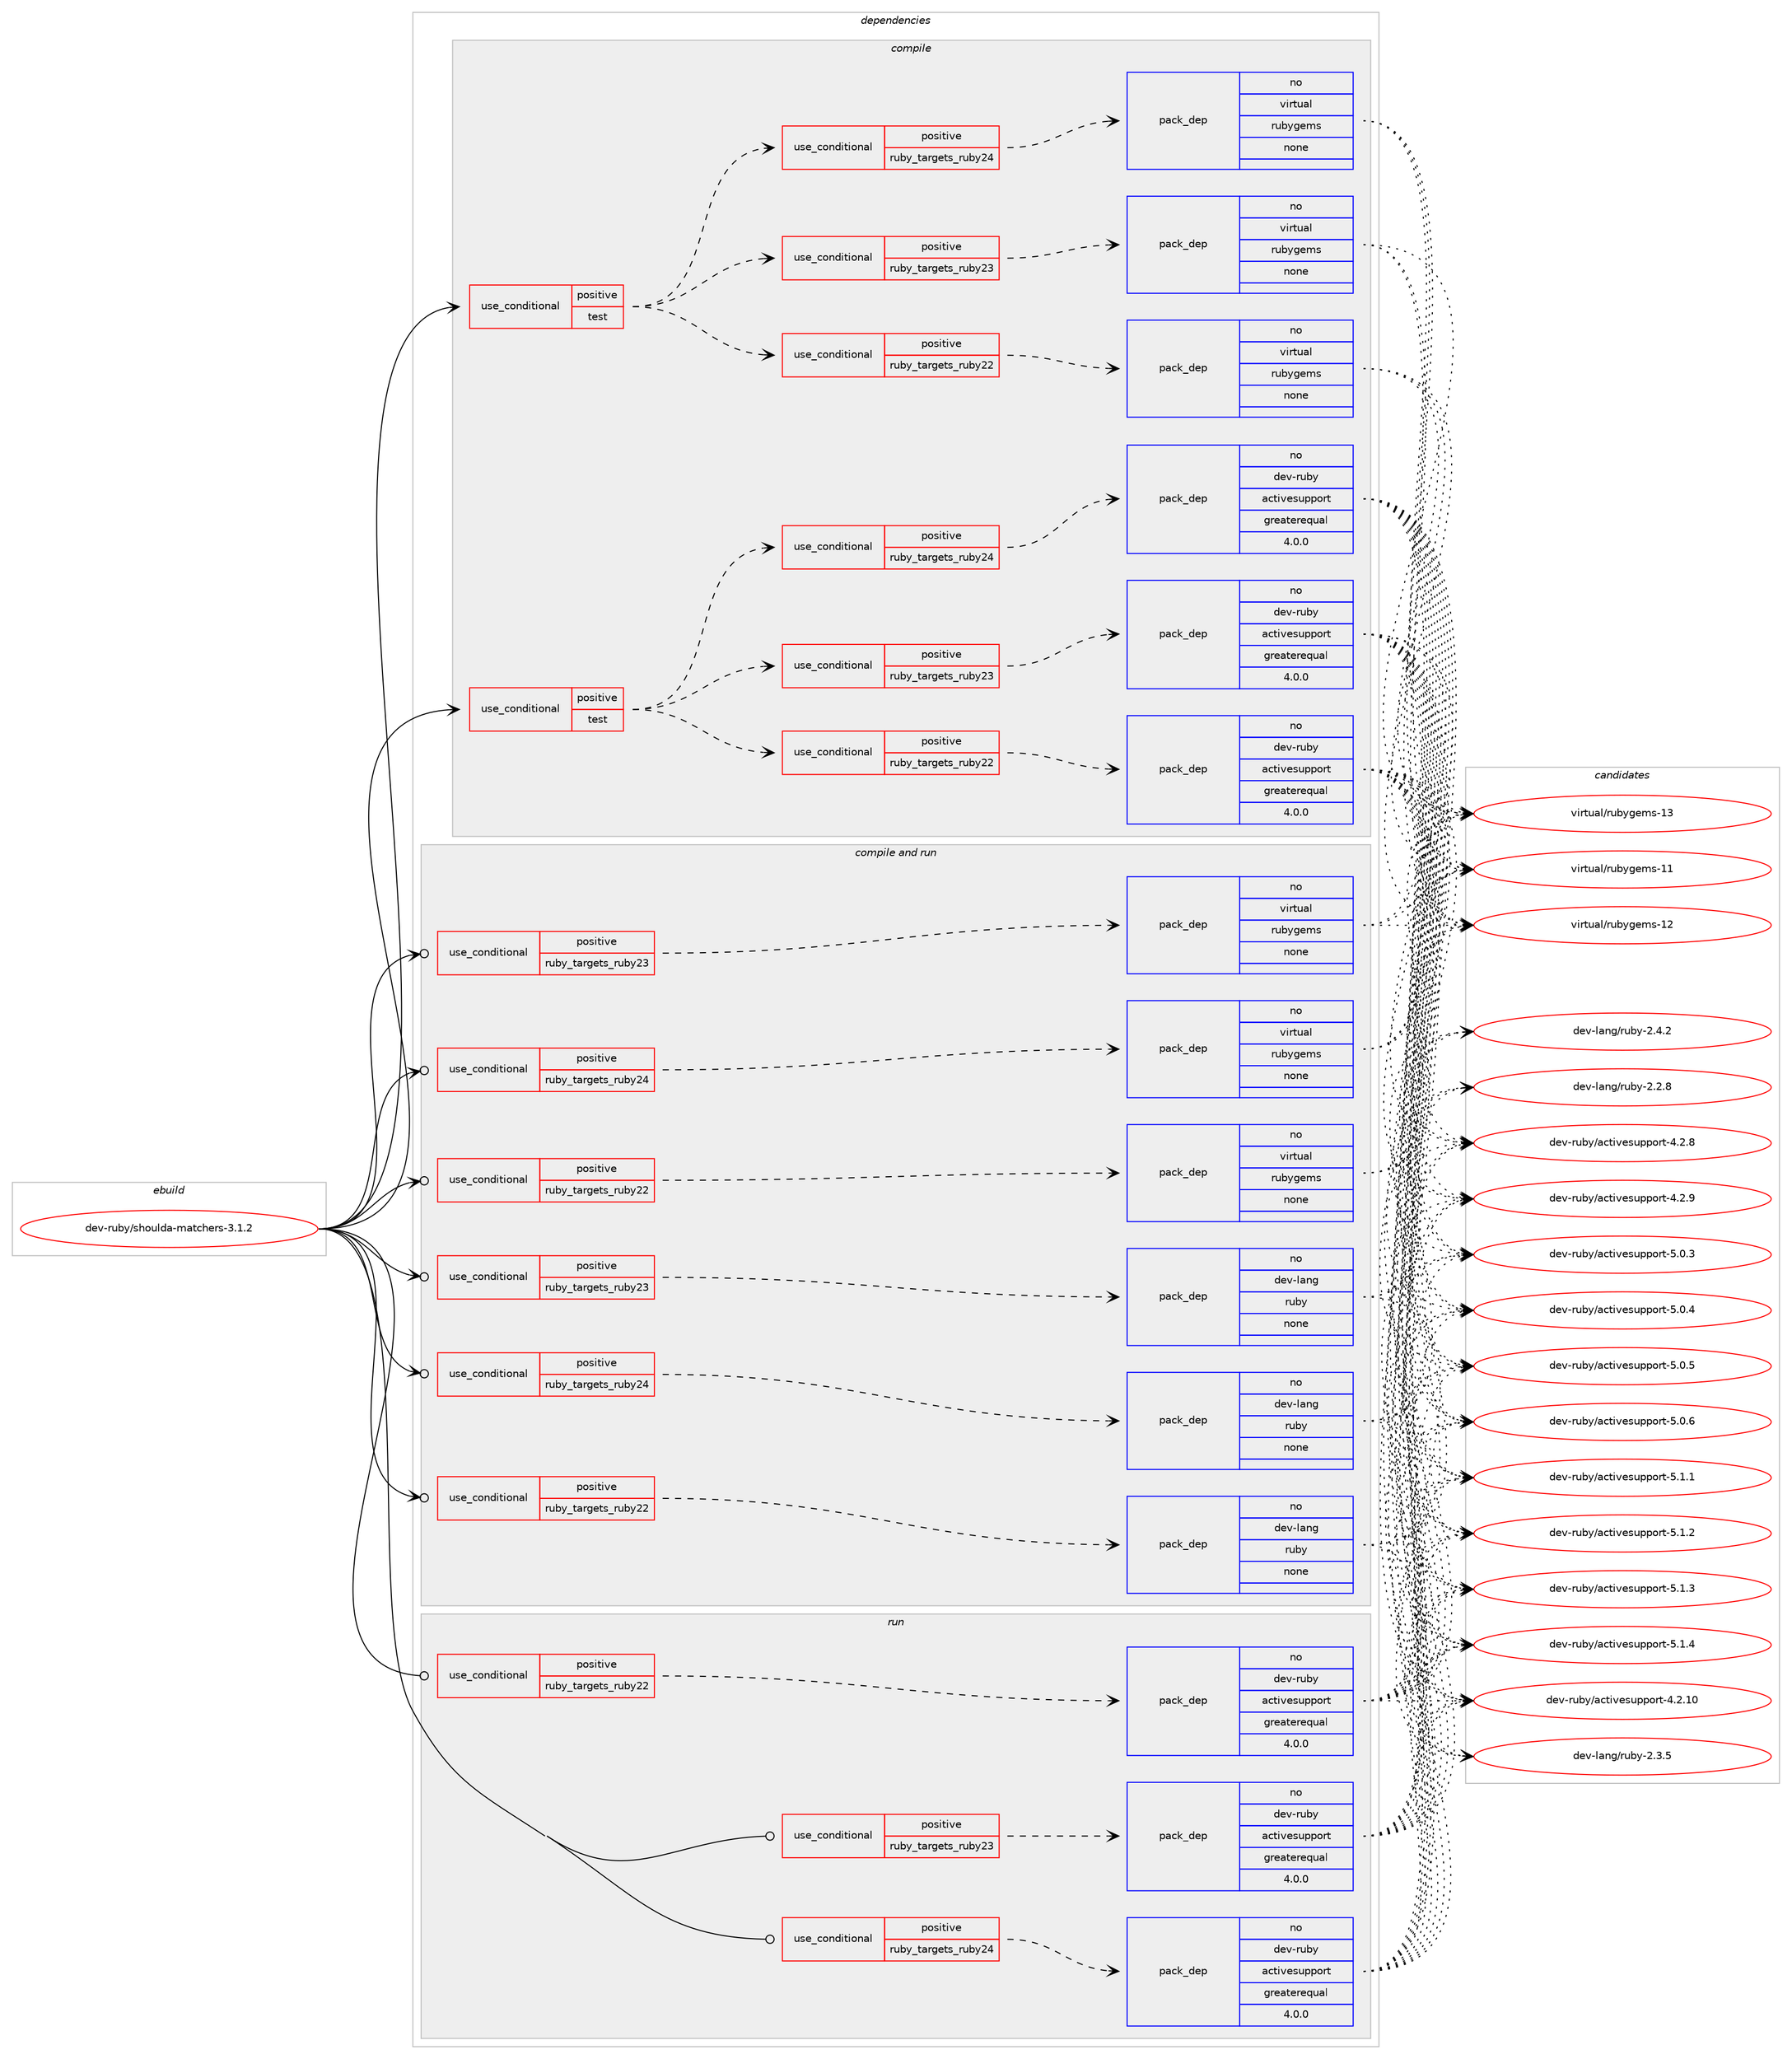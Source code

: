 digraph prolog {

# *************
# Graph options
# *************

newrank=true;
concentrate=true;
compound=true;
graph [rankdir=LR,fontname=Helvetica,fontsize=10,ranksep=1.5];#, ranksep=2.5, nodesep=0.2];
edge  [arrowhead=vee];
node  [fontname=Helvetica,fontsize=10];

# **********
# The ebuild
# **********

subgraph cluster_leftcol {
color=gray;
rank=same;
label=<<i>ebuild</i>>;
id [label="dev-ruby/shoulda-matchers-3.1.2", color=red, width=4, href="../dev-ruby/shoulda-matchers-3.1.2.svg"];
}

# ****************
# The dependencies
# ****************

subgraph cluster_midcol {
color=gray;
label=<<i>dependencies</i>>;
subgraph cluster_compile {
fillcolor="#eeeeee";
style=filled;
label=<<i>compile</i>>;
subgraph cond73222 {
dependency271237 [label=<<TABLE BORDER="0" CELLBORDER="1" CELLSPACING="0" CELLPADDING="4"><TR><TD ROWSPAN="3" CELLPADDING="10">use_conditional</TD></TR><TR><TD>positive</TD></TR><TR><TD>test</TD></TR></TABLE>>, shape=none, color=red];
subgraph cond73223 {
dependency271238 [label=<<TABLE BORDER="0" CELLBORDER="1" CELLSPACING="0" CELLPADDING="4"><TR><TD ROWSPAN="3" CELLPADDING="10">use_conditional</TD></TR><TR><TD>positive</TD></TR><TR><TD>ruby_targets_ruby22</TD></TR></TABLE>>, shape=none, color=red];
subgraph pack193899 {
dependency271239 [label=<<TABLE BORDER="0" CELLBORDER="1" CELLSPACING="0" CELLPADDING="4" WIDTH="220"><TR><TD ROWSPAN="6" CELLPADDING="30">pack_dep</TD></TR><TR><TD WIDTH="110">no</TD></TR><TR><TD>dev-ruby</TD></TR><TR><TD>activesupport</TD></TR><TR><TD>greaterequal</TD></TR><TR><TD>4.0.0</TD></TR></TABLE>>, shape=none, color=blue];
}
dependency271238:e -> dependency271239:w [weight=20,style="dashed",arrowhead="vee"];
}
dependency271237:e -> dependency271238:w [weight=20,style="dashed",arrowhead="vee"];
subgraph cond73224 {
dependency271240 [label=<<TABLE BORDER="0" CELLBORDER="1" CELLSPACING="0" CELLPADDING="4"><TR><TD ROWSPAN="3" CELLPADDING="10">use_conditional</TD></TR><TR><TD>positive</TD></TR><TR><TD>ruby_targets_ruby23</TD></TR></TABLE>>, shape=none, color=red];
subgraph pack193900 {
dependency271241 [label=<<TABLE BORDER="0" CELLBORDER="1" CELLSPACING="0" CELLPADDING="4" WIDTH="220"><TR><TD ROWSPAN="6" CELLPADDING="30">pack_dep</TD></TR><TR><TD WIDTH="110">no</TD></TR><TR><TD>dev-ruby</TD></TR><TR><TD>activesupport</TD></TR><TR><TD>greaterequal</TD></TR><TR><TD>4.0.0</TD></TR></TABLE>>, shape=none, color=blue];
}
dependency271240:e -> dependency271241:w [weight=20,style="dashed",arrowhead="vee"];
}
dependency271237:e -> dependency271240:w [weight=20,style="dashed",arrowhead="vee"];
subgraph cond73225 {
dependency271242 [label=<<TABLE BORDER="0" CELLBORDER="1" CELLSPACING="0" CELLPADDING="4"><TR><TD ROWSPAN="3" CELLPADDING="10">use_conditional</TD></TR><TR><TD>positive</TD></TR><TR><TD>ruby_targets_ruby24</TD></TR></TABLE>>, shape=none, color=red];
subgraph pack193901 {
dependency271243 [label=<<TABLE BORDER="0" CELLBORDER="1" CELLSPACING="0" CELLPADDING="4" WIDTH="220"><TR><TD ROWSPAN="6" CELLPADDING="30">pack_dep</TD></TR><TR><TD WIDTH="110">no</TD></TR><TR><TD>dev-ruby</TD></TR><TR><TD>activesupport</TD></TR><TR><TD>greaterequal</TD></TR><TR><TD>4.0.0</TD></TR></TABLE>>, shape=none, color=blue];
}
dependency271242:e -> dependency271243:w [weight=20,style="dashed",arrowhead="vee"];
}
dependency271237:e -> dependency271242:w [weight=20,style="dashed",arrowhead="vee"];
}
id:e -> dependency271237:w [weight=20,style="solid",arrowhead="vee"];
subgraph cond73226 {
dependency271244 [label=<<TABLE BORDER="0" CELLBORDER="1" CELLSPACING="0" CELLPADDING="4"><TR><TD ROWSPAN="3" CELLPADDING="10">use_conditional</TD></TR><TR><TD>positive</TD></TR><TR><TD>test</TD></TR></TABLE>>, shape=none, color=red];
subgraph cond73227 {
dependency271245 [label=<<TABLE BORDER="0" CELLBORDER="1" CELLSPACING="0" CELLPADDING="4"><TR><TD ROWSPAN="3" CELLPADDING="10">use_conditional</TD></TR><TR><TD>positive</TD></TR><TR><TD>ruby_targets_ruby22</TD></TR></TABLE>>, shape=none, color=red];
subgraph pack193902 {
dependency271246 [label=<<TABLE BORDER="0" CELLBORDER="1" CELLSPACING="0" CELLPADDING="4" WIDTH="220"><TR><TD ROWSPAN="6" CELLPADDING="30">pack_dep</TD></TR><TR><TD WIDTH="110">no</TD></TR><TR><TD>virtual</TD></TR><TR><TD>rubygems</TD></TR><TR><TD>none</TD></TR><TR><TD></TD></TR></TABLE>>, shape=none, color=blue];
}
dependency271245:e -> dependency271246:w [weight=20,style="dashed",arrowhead="vee"];
}
dependency271244:e -> dependency271245:w [weight=20,style="dashed",arrowhead="vee"];
subgraph cond73228 {
dependency271247 [label=<<TABLE BORDER="0" CELLBORDER="1" CELLSPACING="0" CELLPADDING="4"><TR><TD ROWSPAN="3" CELLPADDING="10">use_conditional</TD></TR><TR><TD>positive</TD></TR><TR><TD>ruby_targets_ruby23</TD></TR></TABLE>>, shape=none, color=red];
subgraph pack193903 {
dependency271248 [label=<<TABLE BORDER="0" CELLBORDER="1" CELLSPACING="0" CELLPADDING="4" WIDTH="220"><TR><TD ROWSPAN="6" CELLPADDING="30">pack_dep</TD></TR><TR><TD WIDTH="110">no</TD></TR><TR><TD>virtual</TD></TR><TR><TD>rubygems</TD></TR><TR><TD>none</TD></TR><TR><TD></TD></TR></TABLE>>, shape=none, color=blue];
}
dependency271247:e -> dependency271248:w [weight=20,style="dashed",arrowhead="vee"];
}
dependency271244:e -> dependency271247:w [weight=20,style="dashed",arrowhead="vee"];
subgraph cond73229 {
dependency271249 [label=<<TABLE BORDER="0" CELLBORDER="1" CELLSPACING="0" CELLPADDING="4"><TR><TD ROWSPAN="3" CELLPADDING="10">use_conditional</TD></TR><TR><TD>positive</TD></TR><TR><TD>ruby_targets_ruby24</TD></TR></TABLE>>, shape=none, color=red];
subgraph pack193904 {
dependency271250 [label=<<TABLE BORDER="0" CELLBORDER="1" CELLSPACING="0" CELLPADDING="4" WIDTH="220"><TR><TD ROWSPAN="6" CELLPADDING="30">pack_dep</TD></TR><TR><TD WIDTH="110">no</TD></TR><TR><TD>virtual</TD></TR><TR><TD>rubygems</TD></TR><TR><TD>none</TD></TR><TR><TD></TD></TR></TABLE>>, shape=none, color=blue];
}
dependency271249:e -> dependency271250:w [weight=20,style="dashed",arrowhead="vee"];
}
dependency271244:e -> dependency271249:w [weight=20,style="dashed",arrowhead="vee"];
}
id:e -> dependency271244:w [weight=20,style="solid",arrowhead="vee"];
}
subgraph cluster_compileandrun {
fillcolor="#eeeeee";
style=filled;
label=<<i>compile and run</i>>;
subgraph cond73230 {
dependency271251 [label=<<TABLE BORDER="0" CELLBORDER="1" CELLSPACING="0" CELLPADDING="4"><TR><TD ROWSPAN="3" CELLPADDING="10">use_conditional</TD></TR><TR><TD>positive</TD></TR><TR><TD>ruby_targets_ruby22</TD></TR></TABLE>>, shape=none, color=red];
subgraph pack193905 {
dependency271252 [label=<<TABLE BORDER="0" CELLBORDER="1" CELLSPACING="0" CELLPADDING="4" WIDTH="220"><TR><TD ROWSPAN="6" CELLPADDING="30">pack_dep</TD></TR><TR><TD WIDTH="110">no</TD></TR><TR><TD>dev-lang</TD></TR><TR><TD>ruby</TD></TR><TR><TD>none</TD></TR><TR><TD></TD></TR></TABLE>>, shape=none, color=blue];
}
dependency271251:e -> dependency271252:w [weight=20,style="dashed",arrowhead="vee"];
}
id:e -> dependency271251:w [weight=20,style="solid",arrowhead="odotvee"];
subgraph cond73231 {
dependency271253 [label=<<TABLE BORDER="0" CELLBORDER="1" CELLSPACING="0" CELLPADDING="4"><TR><TD ROWSPAN="3" CELLPADDING="10">use_conditional</TD></TR><TR><TD>positive</TD></TR><TR><TD>ruby_targets_ruby22</TD></TR></TABLE>>, shape=none, color=red];
subgraph pack193906 {
dependency271254 [label=<<TABLE BORDER="0" CELLBORDER="1" CELLSPACING="0" CELLPADDING="4" WIDTH="220"><TR><TD ROWSPAN="6" CELLPADDING="30">pack_dep</TD></TR><TR><TD WIDTH="110">no</TD></TR><TR><TD>virtual</TD></TR><TR><TD>rubygems</TD></TR><TR><TD>none</TD></TR><TR><TD></TD></TR></TABLE>>, shape=none, color=blue];
}
dependency271253:e -> dependency271254:w [weight=20,style="dashed",arrowhead="vee"];
}
id:e -> dependency271253:w [weight=20,style="solid",arrowhead="odotvee"];
subgraph cond73232 {
dependency271255 [label=<<TABLE BORDER="0" CELLBORDER="1" CELLSPACING="0" CELLPADDING="4"><TR><TD ROWSPAN="3" CELLPADDING="10">use_conditional</TD></TR><TR><TD>positive</TD></TR><TR><TD>ruby_targets_ruby23</TD></TR></TABLE>>, shape=none, color=red];
subgraph pack193907 {
dependency271256 [label=<<TABLE BORDER="0" CELLBORDER="1" CELLSPACING="0" CELLPADDING="4" WIDTH="220"><TR><TD ROWSPAN="6" CELLPADDING="30">pack_dep</TD></TR><TR><TD WIDTH="110">no</TD></TR><TR><TD>dev-lang</TD></TR><TR><TD>ruby</TD></TR><TR><TD>none</TD></TR><TR><TD></TD></TR></TABLE>>, shape=none, color=blue];
}
dependency271255:e -> dependency271256:w [weight=20,style="dashed",arrowhead="vee"];
}
id:e -> dependency271255:w [weight=20,style="solid",arrowhead="odotvee"];
subgraph cond73233 {
dependency271257 [label=<<TABLE BORDER="0" CELLBORDER="1" CELLSPACING="0" CELLPADDING="4"><TR><TD ROWSPAN="3" CELLPADDING="10">use_conditional</TD></TR><TR><TD>positive</TD></TR><TR><TD>ruby_targets_ruby23</TD></TR></TABLE>>, shape=none, color=red];
subgraph pack193908 {
dependency271258 [label=<<TABLE BORDER="0" CELLBORDER="1" CELLSPACING="0" CELLPADDING="4" WIDTH="220"><TR><TD ROWSPAN="6" CELLPADDING="30">pack_dep</TD></TR><TR><TD WIDTH="110">no</TD></TR><TR><TD>virtual</TD></TR><TR><TD>rubygems</TD></TR><TR><TD>none</TD></TR><TR><TD></TD></TR></TABLE>>, shape=none, color=blue];
}
dependency271257:e -> dependency271258:w [weight=20,style="dashed",arrowhead="vee"];
}
id:e -> dependency271257:w [weight=20,style="solid",arrowhead="odotvee"];
subgraph cond73234 {
dependency271259 [label=<<TABLE BORDER="0" CELLBORDER="1" CELLSPACING="0" CELLPADDING="4"><TR><TD ROWSPAN="3" CELLPADDING="10">use_conditional</TD></TR><TR><TD>positive</TD></TR><TR><TD>ruby_targets_ruby24</TD></TR></TABLE>>, shape=none, color=red];
subgraph pack193909 {
dependency271260 [label=<<TABLE BORDER="0" CELLBORDER="1" CELLSPACING="0" CELLPADDING="4" WIDTH="220"><TR><TD ROWSPAN="6" CELLPADDING="30">pack_dep</TD></TR><TR><TD WIDTH="110">no</TD></TR><TR><TD>dev-lang</TD></TR><TR><TD>ruby</TD></TR><TR><TD>none</TD></TR><TR><TD></TD></TR></TABLE>>, shape=none, color=blue];
}
dependency271259:e -> dependency271260:w [weight=20,style="dashed",arrowhead="vee"];
}
id:e -> dependency271259:w [weight=20,style="solid",arrowhead="odotvee"];
subgraph cond73235 {
dependency271261 [label=<<TABLE BORDER="0" CELLBORDER="1" CELLSPACING="0" CELLPADDING="4"><TR><TD ROWSPAN="3" CELLPADDING="10">use_conditional</TD></TR><TR><TD>positive</TD></TR><TR><TD>ruby_targets_ruby24</TD></TR></TABLE>>, shape=none, color=red];
subgraph pack193910 {
dependency271262 [label=<<TABLE BORDER="0" CELLBORDER="1" CELLSPACING="0" CELLPADDING="4" WIDTH="220"><TR><TD ROWSPAN="6" CELLPADDING="30">pack_dep</TD></TR><TR><TD WIDTH="110">no</TD></TR><TR><TD>virtual</TD></TR><TR><TD>rubygems</TD></TR><TR><TD>none</TD></TR><TR><TD></TD></TR></TABLE>>, shape=none, color=blue];
}
dependency271261:e -> dependency271262:w [weight=20,style="dashed",arrowhead="vee"];
}
id:e -> dependency271261:w [weight=20,style="solid",arrowhead="odotvee"];
}
subgraph cluster_run {
fillcolor="#eeeeee";
style=filled;
label=<<i>run</i>>;
subgraph cond73236 {
dependency271263 [label=<<TABLE BORDER="0" CELLBORDER="1" CELLSPACING="0" CELLPADDING="4"><TR><TD ROWSPAN="3" CELLPADDING="10">use_conditional</TD></TR><TR><TD>positive</TD></TR><TR><TD>ruby_targets_ruby22</TD></TR></TABLE>>, shape=none, color=red];
subgraph pack193911 {
dependency271264 [label=<<TABLE BORDER="0" CELLBORDER="1" CELLSPACING="0" CELLPADDING="4" WIDTH="220"><TR><TD ROWSPAN="6" CELLPADDING="30">pack_dep</TD></TR><TR><TD WIDTH="110">no</TD></TR><TR><TD>dev-ruby</TD></TR><TR><TD>activesupport</TD></TR><TR><TD>greaterequal</TD></TR><TR><TD>4.0.0</TD></TR></TABLE>>, shape=none, color=blue];
}
dependency271263:e -> dependency271264:w [weight=20,style="dashed",arrowhead="vee"];
}
id:e -> dependency271263:w [weight=20,style="solid",arrowhead="odot"];
subgraph cond73237 {
dependency271265 [label=<<TABLE BORDER="0" CELLBORDER="1" CELLSPACING="0" CELLPADDING="4"><TR><TD ROWSPAN="3" CELLPADDING="10">use_conditional</TD></TR><TR><TD>positive</TD></TR><TR><TD>ruby_targets_ruby23</TD></TR></TABLE>>, shape=none, color=red];
subgraph pack193912 {
dependency271266 [label=<<TABLE BORDER="0" CELLBORDER="1" CELLSPACING="0" CELLPADDING="4" WIDTH="220"><TR><TD ROWSPAN="6" CELLPADDING="30">pack_dep</TD></TR><TR><TD WIDTH="110">no</TD></TR><TR><TD>dev-ruby</TD></TR><TR><TD>activesupport</TD></TR><TR><TD>greaterequal</TD></TR><TR><TD>4.0.0</TD></TR></TABLE>>, shape=none, color=blue];
}
dependency271265:e -> dependency271266:w [weight=20,style="dashed",arrowhead="vee"];
}
id:e -> dependency271265:w [weight=20,style="solid",arrowhead="odot"];
subgraph cond73238 {
dependency271267 [label=<<TABLE BORDER="0" CELLBORDER="1" CELLSPACING="0" CELLPADDING="4"><TR><TD ROWSPAN="3" CELLPADDING="10">use_conditional</TD></TR><TR><TD>positive</TD></TR><TR><TD>ruby_targets_ruby24</TD></TR></TABLE>>, shape=none, color=red];
subgraph pack193913 {
dependency271268 [label=<<TABLE BORDER="0" CELLBORDER="1" CELLSPACING="0" CELLPADDING="4" WIDTH="220"><TR><TD ROWSPAN="6" CELLPADDING="30">pack_dep</TD></TR><TR><TD WIDTH="110">no</TD></TR><TR><TD>dev-ruby</TD></TR><TR><TD>activesupport</TD></TR><TR><TD>greaterequal</TD></TR><TR><TD>4.0.0</TD></TR></TABLE>>, shape=none, color=blue];
}
dependency271267:e -> dependency271268:w [weight=20,style="dashed",arrowhead="vee"];
}
id:e -> dependency271267:w [weight=20,style="solid",arrowhead="odot"];
}
}

# **************
# The candidates
# **************

subgraph cluster_choices {
rank=same;
color=gray;
label=<<i>candidates</i>>;

subgraph choice193899 {
color=black;
nodesep=1;
choice100101118451141179812147979911610511810111511711211211111411645524650464948 [label="dev-ruby/activesupport-4.2.10", color=red, width=4,href="../dev-ruby/activesupport-4.2.10.svg"];
choice1001011184511411798121479799116105118101115117112112111114116455246504656 [label="dev-ruby/activesupport-4.2.8", color=red, width=4,href="../dev-ruby/activesupport-4.2.8.svg"];
choice1001011184511411798121479799116105118101115117112112111114116455246504657 [label="dev-ruby/activesupport-4.2.9", color=red, width=4,href="../dev-ruby/activesupport-4.2.9.svg"];
choice1001011184511411798121479799116105118101115117112112111114116455346484651 [label="dev-ruby/activesupport-5.0.3", color=red, width=4,href="../dev-ruby/activesupport-5.0.3.svg"];
choice1001011184511411798121479799116105118101115117112112111114116455346484652 [label="dev-ruby/activesupport-5.0.4", color=red, width=4,href="../dev-ruby/activesupport-5.0.4.svg"];
choice1001011184511411798121479799116105118101115117112112111114116455346484653 [label="dev-ruby/activesupport-5.0.5", color=red, width=4,href="../dev-ruby/activesupport-5.0.5.svg"];
choice1001011184511411798121479799116105118101115117112112111114116455346484654 [label="dev-ruby/activesupport-5.0.6", color=red, width=4,href="../dev-ruby/activesupport-5.0.6.svg"];
choice1001011184511411798121479799116105118101115117112112111114116455346494649 [label="dev-ruby/activesupport-5.1.1", color=red, width=4,href="../dev-ruby/activesupport-5.1.1.svg"];
choice1001011184511411798121479799116105118101115117112112111114116455346494650 [label="dev-ruby/activesupport-5.1.2", color=red, width=4,href="../dev-ruby/activesupport-5.1.2.svg"];
choice1001011184511411798121479799116105118101115117112112111114116455346494651 [label="dev-ruby/activesupport-5.1.3", color=red, width=4,href="../dev-ruby/activesupport-5.1.3.svg"];
choice1001011184511411798121479799116105118101115117112112111114116455346494652 [label="dev-ruby/activesupport-5.1.4", color=red, width=4,href="../dev-ruby/activesupport-5.1.4.svg"];
dependency271239:e -> choice100101118451141179812147979911610511810111511711211211111411645524650464948:w [style=dotted,weight="100"];
dependency271239:e -> choice1001011184511411798121479799116105118101115117112112111114116455246504656:w [style=dotted,weight="100"];
dependency271239:e -> choice1001011184511411798121479799116105118101115117112112111114116455246504657:w [style=dotted,weight="100"];
dependency271239:e -> choice1001011184511411798121479799116105118101115117112112111114116455346484651:w [style=dotted,weight="100"];
dependency271239:e -> choice1001011184511411798121479799116105118101115117112112111114116455346484652:w [style=dotted,weight="100"];
dependency271239:e -> choice1001011184511411798121479799116105118101115117112112111114116455346484653:w [style=dotted,weight="100"];
dependency271239:e -> choice1001011184511411798121479799116105118101115117112112111114116455346484654:w [style=dotted,weight="100"];
dependency271239:e -> choice1001011184511411798121479799116105118101115117112112111114116455346494649:w [style=dotted,weight="100"];
dependency271239:e -> choice1001011184511411798121479799116105118101115117112112111114116455346494650:w [style=dotted,weight="100"];
dependency271239:e -> choice1001011184511411798121479799116105118101115117112112111114116455346494651:w [style=dotted,weight="100"];
dependency271239:e -> choice1001011184511411798121479799116105118101115117112112111114116455346494652:w [style=dotted,weight="100"];
}
subgraph choice193900 {
color=black;
nodesep=1;
choice100101118451141179812147979911610511810111511711211211111411645524650464948 [label="dev-ruby/activesupport-4.2.10", color=red, width=4,href="../dev-ruby/activesupport-4.2.10.svg"];
choice1001011184511411798121479799116105118101115117112112111114116455246504656 [label="dev-ruby/activesupport-4.2.8", color=red, width=4,href="../dev-ruby/activesupport-4.2.8.svg"];
choice1001011184511411798121479799116105118101115117112112111114116455246504657 [label="dev-ruby/activesupport-4.2.9", color=red, width=4,href="../dev-ruby/activesupport-4.2.9.svg"];
choice1001011184511411798121479799116105118101115117112112111114116455346484651 [label="dev-ruby/activesupport-5.0.3", color=red, width=4,href="../dev-ruby/activesupport-5.0.3.svg"];
choice1001011184511411798121479799116105118101115117112112111114116455346484652 [label="dev-ruby/activesupport-5.0.4", color=red, width=4,href="../dev-ruby/activesupport-5.0.4.svg"];
choice1001011184511411798121479799116105118101115117112112111114116455346484653 [label="dev-ruby/activesupport-5.0.5", color=red, width=4,href="../dev-ruby/activesupport-5.0.5.svg"];
choice1001011184511411798121479799116105118101115117112112111114116455346484654 [label="dev-ruby/activesupport-5.0.6", color=red, width=4,href="../dev-ruby/activesupport-5.0.6.svg"];
choice1001011184511411798121479799116105118101115117112112111114116455346494649 [label="dev-ruby/activesupport-5.1.1", color=red, width=4,href="../dev-ruby/activesupport-5.1.1.svg"];
choice1001011184511411798121479799116105118101115117112112111114116455346494650 [label="dev-ruby/activesupport-5.1.2", color=red, width=4,href="../dev-ruby/activesupport-5.1.2.svg"];
choice1001011184511411798121479799116105118101115117112112111114116455346494651 [label="dev-ruby/activesupport-5.1.3", color=red, width=4,href="../dev-ruby/activesupport-5.1.3.svg"];
choice1001011184511411798121479799116105118101115117112112111114116455346494652 [label="dev-ruby/activesupport-5.1.4", color=red, width=4,href="../dev-ruby/activesupport-5.1.4.svg"];
dependency271241:e -> choice100101118451141179812147979911610511810111511711211211111411645524650464948:w [style=dotted,weight="100"];
dependency271241:e -> choice1001011184511411798121479799116105118101115117112112111114116455246504656:w [style=dotted,weight="100"];
dependency271241:e -> choice1001011184511411798121479799116105118101115117112112111114116455246504657:w [style=dotted,weight="100"];
dependency271241:e -> choice1001011184511411798121479799116105118101115117112112111114116455346484651:w [style=dotted,weight="100"];
dependency271241:e -> choice1001011184511411798121479799116105118101115117112112111114116455346484652:w [style=dotted,weight="100"];
dependency271241:e -> choice1001011184511411798121479799116105118101115117112112111114116455346484653:w [style=dotted,weight="100"];
dependency271241:e -> choice1001011184511411798121479799116105118101115117112112111114116455346484654:w [style=dotted,weight="100"];
dependency271241:e -> choice1001011184511411798121479799116105118101115117112112111114116455346494649:w [style=dotted,weight="100"];
dependency271241:e -> choice1001011184511411798121479799116105118101115117112112111114116455346494650:w [style=dotted,weight="100"];
dependency271241:e -> choice1001011184511411798121479799116105118101115117112112111114116455346494651:w [style=dotted,weight="100"];
dependency271241:e -> choice1001011184511411798121479799116105118101115117112112111114116455346494652:w [style=dotted,weight="100"];
}
subgraph choice193901 {
color=black;
nodesep=1;
choice100101118451141179812147979911610511810111511711211211111411645524650464948 [label="dev-ruby/activesupport-4.2.10", color=red, width=4,href="../dev-ruby/activesupport-4.2.10.svg"];
choice1001011184511411798121479799116105118101115117112112111114116455246504656 [label="dev-ruby/activesupport-4.2.8", color=red, width=4,href="../dev-ruby/activesupport-4.2.8.svg"];
choice1001011184511411798121479799116105118101115117112112111114116455246504657 [label="dev-ruby/activesupport-4.2.9", color=red, width=4,href="../dev-ruby/activesupport-4.2.9.svg"];
choice1001011184511411798121479799116105118101115117112112111114116455346484651 [label="dev-ruby/activesupport-5.0.3", color=red, width=4,href="../dev-ruby/activesupport-5.0.3.svg"];
choice1001011184511411798121479799116105118101115117112112111114116455346484652 [label="dev-ruby/activesupport-5.0.4", color=red, width=4,href="../dev-ruby/activesupport-5.0.4.svg"];
choice1001011184511411798121479799116105118101115117112112111114116455346484653 [label="dev-ruby/activesupport-5.0.5", color=red, width=4,href="../dev-ruby/activesupport-5.0.5.svg"];
choice1001011184511411798121479799116105118101115117112112111114116455346484654 [label="dev-ruby/activesupport-5.0.6", color=red, width=4,href="../dev-ruby/activesupport-5.0.6.svg"];
choice1001011184511411798121479799116105118101115117112112111114116455346494649 [label="dev-ruby/activesupport-5.1.1", color=red, width=4,href="../dev-ruby/activesupport-5.1.1.svg"];
choice1001011184511411798121479799116105118101115117112112111114116455346494650 [label="dev-ruby/activesupport-5.1.2", color=red, width=4,href="../dev-ruby/activesupport-5.1.2.svg"];
choice1001011184511411798121479799116105118101115117112112111114116455346494651 [label="dev-ruby/activesupport-5.1.3", color=red, width=4,href="../dev-ruby/activesupport-5.1.3.svg"];
choice1001011184511411798121479799116105118101115117112112111114116455346494652 [label="dev-ruby/activesupport-5.1.4", color=red, width=4,href="../dev-ruby/activesupport-5.1.4.svg"];
dependency271243:e -> choice100101118451141179812147979911610511810111511711211211111411645524650464948:w [style=dotted,weight="100"];
dependency271243:e -> choice1001011184511411798121479799116105118101115117112112111114116455246504656:w [style=dotted,weight="100"];
dependency271243:e -> choice1001011184511411798121479799116105118101115117112112111114116455246504657:w [style=dotted,weight="100"];
dependency271243:e -> choice1001011184511411798121479799116105118101115117112112111114116455346484651:w [style=dotted,weight="100"];
dependency271243:e -> choice1001011184511411798121479799116105118101115117112112111114116455346484652:w [style=dotted,weight="100"];
dependency271243:e -> choice1001011184511411798121479799116105118101115117112112111114116455346484653:w [style=dotted,weight="100"];
dependency271243:e -> choice1001011184511411798121479799116105118101115117112112111114116455346484654:w [style=dotted,weight="100"];
dependency271243:e -> choice1001011184511411798121479799116105118101115117112112111114116455346494649:w [style=dotted,weight="100"];
dependency271243:e -> choice1001011184511411798121479799116105118101115117112112111114116455346494650:w [style=dotted,weight="100"];
dependency271243:e -> choice1001011184511411798121479799116105118101115117112112111114116455346494651:w [style=dotted,weight="100"];
dependency271243:e -> choice1001011184511411798121479799116105118101115117112112111114116455346494652:w [style=dotted,weight="100"];
}
subgraph choice193902 {
color=black;
nodesep=1;
choice118105114116117971084711411798121103101109115454949 [label="virtual/rubygems-11", color=red, width=4,href="../virtual/rubygems-11.svg"];
choice118105114116117971084711411798121103101109115454950 [label="virtual/rubygems-12", color=red, width=4,href="../virtual/rubygems-12.svg"];
choice118105114116117971084711411798121103101109115454951 [label="virtual/rubygems-13", color=red, width=4,href="../virtual/rubygems-13.svg"];
dependency271246:e -> choice118105114116117971084711411798121103101109115454949:w [style=dotted,weight="100"];
dependency271246:e -> choice118105114116117971084711411798121103101109115454950:w [style=dotted,weight="100"];
dependency271246:e -> choice118105114116117971084711411798121103101109115454951:w [style=dotted,weight="100"];
}
subgraph choice193903 {
color=black;
nodesep=1;
choice118105114116117971084711411798121103101109115454949 [label="virtual/rubygems-11", color=red, width=4,href="../virtual/rubygems-11.svg"];
choice118105114116117971084711411798121103101109115454950 [label="virtual/rubygems-12", color=red, width=4,href="../virtual/rubygems-12.svg"];
choice118105114116117971084711411798121103101109115454951 [label="virtual/rubygems-13", color=red, width=4,href="../virtual/rubygems-13.svg"];
dependency271248:e -> choice118105114116117971084711411798121103101109115454949:w [style=dotted,weight="100"];
dependency271248:e -> choice118105114116117971084711411798121103101109115454950:w [style=dotted,weight="100"];
dependency271248:e -> choice118105114116117971084711411798121103101109115454951:w [style=dotted,weight="100"];
}
subgraph choice193904 {
color=black;
nodesep=1;
choice118105114116117971084711411798121103101109115454949 [label="virtual/rubygems-11", color=red, width=4,href="../virtual/rubygems-11.svg"];
choice118105114116117971084711411798121103101109115454950 [label="virtual/rubygems-12", color=red, width=4,href="../virtual/rubygems-12.svg"];
choice118105114116117971084711411798121103101109115454951 [label="virtual/rubygems-13", color=red, width=4,href="../virtual/rubygems-13.svg"];
dependency271250:e -> choice118105114116117971084711411798121103101109115454949:w [style=dotted,weight="100"];
dependency271250:e -> choice118105114116117971084711411798121103101109115454950:w [style=dotted,weight="100"];
dependency271250:e -> choice118105114116117971084711411798121103101109115454951:w [style=dotted,weight="100"];
}
subgraph choice193905 {
color=black;
nodesep=1;
choice10010111845108971101034711411798121455046504656 [label="dev-lang/ruby-2.2.8", color=red, width=4,href="../dev-lang/ruby-2.2.8.svg"];
choice10010111845108971101034711411798121455046514653 [label="dev-lang/ruby-2.3.5", color=red, width=4,href="../dev-lang/ruby-2.3.5.svg"];
choice10010111845108971101034711411798121455046524650 [label="dev-lang/ruby-2.4.2", color=red, width=4,href="../dev-lang/ruby-2.4.2.svg"];
dependency271252:e -> choice10010111845108971101034711411798121455046504656:w [style=dotted,weight="100"];
dependency271252:e -> choice10010111845108971101034711411798121455046514653:w [style=dotted,weight="100"];
dependency271252:e -> choice10010111845108971101034711411798121455046524650:w [style=dotted,weight="100"];
}
subgraph choice193906 {
color=black;
nodesep=1;
choice118105114116117971084711411798121103101109115454949 [label="virtual/rubygems-11", color=red, width=4,href="../virtual/rubygems-11.svg"];
choice118105114116117971084711411798121103101109115454950 [label="virtual/rubygems-12", color=red, width=4,href="../virtual/rubygems-12.svg"];
choice118105114116117971084711411798121103101109115454951 [label="virtual/rubygems-13", color=red, width=4,href="../virtual/rubygems-13.svg"];
dependency271254:e -> choice118105114116117971084711411798121103101109115454949:w [style=dotted,weight="100"];
dependency271254:e -> choice118105114116117971084711411798121103101109115454950:w [style=dotted,weight="100"];
dependency271254:e -> choice118105114116117971084711411798121103101109115454951:w [style=dotted,weight="100"];
}
subgraph choice193907 {
color=black;
nodesep=1;
choice10010111845108971101034711411798121455046504656 [label="dev-lang/ruby-2.2.8", color=red, width=4,href="../dev-lang/ruby-2.2.8.svg"];
choice10010111845108971101034711411798121455046514653 [label="dev-lang/ruby-2.3.5", color=red, width=4,href="../dev-lang/ruby-2.3.5.svg"];
choice10010111845108971101034711411798121455046524650 [label="dev-lang/ruby-2.4.2", color=red, width=4,href="../dev-lang/ruby-2.4.2.svg"];
dependency271256:e -> choice10010111845108971101034711411798121455046504656:w [style=dotted,weight="100"];
dependency271256:e -> choice10010111845108971101034711411798121455046514653:w [style=dotted,weight="100"];
dependency271256:e -> choice10010111845108971101034711411798121455046524650:w [style=dotted,weight="100"];
}
subgraph choice193908 {
color=black;
nodesep=1;
choice118105114116117971084711411798121103101109115454949 [label="virtual/rubygems-11", color=red, width=4,href="../virtual/rubygems-11.svg"];
choice118105114116117971084711411798121103101109115454950 [label="virtual/rubygems-12", color=red, width=4,href="../virtual/rubygems-12.svg"];
choice118105114116117971084711411798121103101109115454951 [label="virtual/rubygems-13", color=red, width=4,href="../virtual/rubygems-13.svg"];
dependency271258:e -> choice118105114116117971084711411798121103101109115454949:w [style=dotted,weight="100"];
dependency271258:e -> choice118105114116117971084711411798121103101109115454950:w [style=dotted,weight="100"];
dependency271258:e -> choice118105114116117971084711411798121103101109115454951:w [style=dotted,weight="100"];
}
subgraph choice193909 {
color=black;
nodesep=1;
choice10010111845108971101034711411798121455046504656 [label="dev-lang/ruby-2.2.8", color=red, width=4,href="../dev-lang/ruby-2.2.8.svg"];
choice10010111845108971101034711411798121455046514653 [label="dev-lang/ruby-2.3.5", color=red, width=4,href="../dev-lang/ruby-2.3.5.svg"];
choice10010111845108971101034711411798121455046524650 [label="dev-lang/ruby-2.4.2", color=red, width=4,href="../dev-lang/ruby-2.4.2.svg"];
dependency271260:e -> choice10010111845108971101034711411798121455046504656:w [style=dotted,weight="100"];
dependency271260:e -> choice10010111845108971101034711411798121455046514653:w [style=dotted,weight="100"];
dependency271260:e -> choice10010111845108971101034711411798121455046524650:w [style=dotted,weight="100"];
}
subgraph choice193910 {
color=black;
nodesep=1;
choice118105114116117971084711411798121103101109115454949 [label="virtual/rubygems-11", color=red, width=4,href="../virtual/rubygems-11.svg"];
choice118105114116117971084711411798121103101109115454950 [label="virtual/rubygems-12", color=red, width=4,href="../virtual/rubygems-12.svg"];
choice118105114116117971084711411798121103101109115454951 [label="virtual/rubygems-13", color=red, width=4,href="../virtual/rubygems-13.svg"];
dependency271262:e -> choice118105114116117971084711411798121103101109115454949:w [style=dotted,weight="100"];
dependency271262:e -> choice118105114116117971084711411798121103101109115454950:w [style=dotted,weight="100"];
dependency271262:e -> choice118105114116117971084711411798121103101109115454951:w [style=dotted,weight="100"];
}
subgraph choice193911 {
color=black;
nodesep=1;
choice100101118451141179812147979911610511810111511711211211111411645524650464948 [label="dev-ruby/activesupport-4.2.10", color=red, width=4,href="../dev-ruby/activesupport-4.2.10.svg"];
choice1001011184511411798121479799116105118101115117112112111114116455246504656 [label="dev-ruby/activesupport-4.2.8", color=red, width=4,href="../dev-ruby/activesupport-4.2.8.svg"];
choice1001011184511411798121479799116105118101115117112112111114116455246504657 [label="dev-ruby/activesupport-4.2.9", color=red, width=4,href="../dev-ruby/activesupport-4.2.9.svg"];
choice1001011184511411798121479799116105118101115117112112111114116455346484651 [label="dev-ruby/activesupport-5.0.3", color=red, width=4,href="../dev-ruby/activesupport-5.0.3.svg"];
choice1001011184511411798121479799116105118101115117112112111114116455346484652 [label="dev-ruby/activesupport-5.0.4", color=red, width=4,href="../dev-ruby/activesupport-5.0.4.svg"];
choice1001011184511411798121479799116105118101115117112112111114116455346484653 [label="dev-ruby/activesupport-5.0.5", color=red, width=4,href="../dev-ruby/activesupport-5.0.5.svg"];
choice1001011184511411798121479799116105118101115117112112111114116455346484654 [label="dev-ruby/activesupport-5.0.6", color=red, width=4,href="../dev-ruby/activesupport-5.0.6.svg"];
choice1001011184511411798121479799116105118101115117112112111114116455346494649 [label="dev-ruby/activesupport-5.1.1", color=red, width=4,href="../dev-ruby/activesupport-5.1.1.svg"];
choice1001011184511411798121479799116105118101115117112112111114116455346494650 [label="dev-ruby/activesupport-5.1.2", color=red, width=4,href="../dev-ruby/activesupport-5.1.2.svg"];
choice1001011184511411798121479799116105118101115117112112111114116455346494651 [label="dev-ruby/activesupport-5.1.3", color=red, width=4,href="../dev-ruby/activesupport-5.1.3.svg"];
choice1001011184511411798121479799116105118101115117112112111114116455346494652 [label="dev-ruby/activesupport-5.1.4", color=red, width=4,href="../dev-ruby/activesupport-5.1.4.svg"];
dependency271264:e -> choice100101118451141179812147979911610511810111511711211211111411645524650464948:w [style=dotted,weight="100"];
dependency271264:e -> choice1001011184511411798121479799116105118101115117112112111114116455246504656:w [style=dotted,weight="100"];
dependency271264:e -> choice1001011184511411798121479799116105118101115117112112111114116455246504657:w [style=dotted,weight="100"];
dependency271264:e -> choice1001011184511411798121479799116105118101115117112112111114116455346484651:w [style=dotted,weight="100"];
dependency271264:e -> choice1001011184511411798121479799116105118101115117112112111114116455346484652:w [style=dotted,weight="100"];
dependency271264:e -> choice1001011184511411798121479799116105118101115117112112111114116455346484653:w [style=dotted,weight="100"];
dependency271264:e -> choice1001011184511411798121479799116105118101115117112112111114116455346484654:w [style=dotted,weight="100"];
dependency271264:e -> choice1001011184511411798121479799116105118101115117112112111114116455346494649:w [style=dotted,weight="100"];
dependency271264:e -> choice1001011184511411798121479799116105118101115117112112111114116455346494650:w [style=dotted,weight="100"];
dependency271264:e -> choice1001011184511411798121479799116105118101115117112112111114116455346494651:w [style=dotted,weight="100"];
dependency271264:e -> choice1001011184511411798121479799116105118101115117112112111114116455346494652:w [style=dotted,weight="100"];
}
subgraph choice193912 {
color=black;
nodesep=1;
choice100101118451141179812147979911610511810111511711211211111411645524650464948 [label="dev-ruby/activesupport-4.2.10", color=red, width=4,href="../dev-ruby/activesupport-4.2.10.svg"];
choice1001011184511411798121479799116105118101115117112112111114116455246504656 [label="dev-ruby/activesupport-4.2.8", color=red, width=4,href="../dev-ruby/activesupport-4.2.8.svg"];
choice1001011184511411798121479799116105118101115117112112111114116455246504657 [label="dev-ruby/activesupport-4.2.9", color=red, width=4,href="../dev-ruby/activesupport-4.2.9.svg"];
choice1001011184511411798121479799116105118101115117112112111114116455346484651 [label="dev-ruby/activesupport-5.0.3", color=red, width=4,href="../dev-ruby/activesupport-5.0.3.svg"];
choice1001011184511411798121479799116105118101115117112112111114116455346484652 [label="dev-ruby/activesupport-5.0.4", color=red, width=4,href="../dev-ruby/activesupport-5.0.4.svg"];
choice1001011184511411798121479799116105118101115117112112111114116455346484653 [label="dev-ruby/activesupport-5.0.5", color=red, width=4,href="../dev-ruby/activesupport-5.0.5.svg"];
choice1001011184511411798121479799116105118101115117112112111114116455346484654 [label="dev-ruby/activesupport-5.0.6", color=red, width=4,href="../dev-ruby/activesupport-5.0.6.svg"];
choice1001011184511411798121479799116105118101115117112112111114116455346494649 [label="dev-ruby/activesupport-5.1.1", color=red, width=4,href="../dev-ruby/activesupport-5.1.1.svg"];
choice1001011184511411798121479799116105118101115117112112111114116455346494650 [label="dev-ruby/activesupport-5.1.2", color=red, width=4,href="../dev-ruby/activesupport-5.1.2.svg"];
choice1001011184511411798121479799116105118101115117112112111114116455346494651 [label="dev-ruby/activesupport-5.1.3", color=red, width=4,href="../dev-ruby/activesupport-5.1.3.svg"];
choice1001011184511411798121479799116105118101115117112112111114116455346494652 [label="dev-ruby/activesupport-5.1.4", color=red, width=4,href="../dev-ruby/activesupport-5.1.4.svg"];
dependency271266:e -> choice100101118451141179812147979911610511810111511711211211111411645524650464948:w [style=dotted,weight="100"];
dependency271266:e -> choice1001011184511411798121479799116105118101115117112112111114116455246504656:w [style=dotted,weight="100"];
dependency271266:e -> choice1001011184511411798121479799116105118101115117112112111114116455246504657:w [style=dotted,weight="100"];
dependency271266:e -> choice1001011184511411798121479799116105118101115117112112111114116455346484651:w [style=dotted,weight="100"];
dependency271266:e -> choice1001011184511411798121479799116105118101115117112112111114116455346484652:w [style=dotted,weight="100"];
dependency271266:e -> choice1001011184511411798121479799116105118101115117112112111114116455346484653:w [style=dotted,weight="100"];
dependency271266:e -> choice1001011184511411798121479799116105118101115117112112111114116455346484654:w [style=dotted,weight="100"];
dependency271266:e -> choice1001011184511411798121479799116105118101115117112112111114116455346494649:w [style=dotted,weight="100"];
dependency271266:e -> choice1001011184511411798121479799116105118101115117112112111114116455346494650:w [style=dotted,weight="100"];
dependency271266:e -> choice1001011184511411798121479799116105118101115117112112111114116455346494651:w [style=dotted,weight="100"];
dependency271266:e -> choice1001011184511411798121479799116105118101115117112112111114116455346494652:w [style=dotted,weight="100"];
}
subgraph choice193913 {
color=black;
nodesep=1;
choice100101118451141179812147979911610511810111511711211211111411645524650464948 [label="dev-ruby/activesupport-4.2.10", color=red, width=4,href="../dev-ruby/activesupport-4.2.10.svg"];
choice1001011184511411798121479799116105118101115117112112111114116455246504656 [label="dev-ruby/activesupport-4.2.8", color=red, width=4,href="../dev-ruby/activesupport-4.2.8.svg"];
choice1001011184511411798121479799116105118101115117112112111114116455246504657 [label="dev-ruby/activesupport-4.2.9", color=red, width=4,href="../dev-ruby/activesupport-4.2.9.svg"];
choice1001011184511411798121479799116105118101115117112112111114116455346484651 [label="dev-ruby/activesupport-5.0.3", color=red, width=4,href="../dev-ruby/activesupport-5.0.3.svg"];
choice1001011184511411798121479799116105118101115117112112111114116455346484652 [label="dev-ruby/activesupport-5.0.4", color=red, width=4,href="../dev-ruby/activesupport-5.0.4.svg"];
choice1001011184511411798121479799116105118101115117112112111114116455346484653 [label="dev-ruby/activesupport-5.0.5", color=red, width=4,href="../dev-ruby/activesupport-5.0.5.svg"];
choice1001011184511411798121479799116105118101115117112112111114116455346484654 [label="dev-ruby/activesupport-5.0.6", color=red, width=4,href="../dev-ruby/activesupport-5.0.6.svg"];
choice1001011184511411798121479799116105118101115117112112111114116455346494649 [label="dev-ruby/activesupport-5.1.1", color=red, width=4,href="../dev-ruby/activesupport-5.1.1.svg"];
choice1001011184511411798121479799116105118101115117112112111114116455346494650 [label="dev-ruby/activesupport-5.1.2", color=red, width=4,href="../dev-ruby/activesupport-5.1.2.svg"];
choice1001011184511411798121479799116105118101115117112112111114116455346494651 [label="dev-ruby/activesupport-5.1.3", color=red, width=4,href="../dev-ruby/activesupport-5.1.3.svg"];
choice1001011184511411798121479799116105118101115117112112111114116455346494652 [label="dev-ruby/activesupport-5.1.4", color=red, width=4,href="../dev-ruby/activesupport-5.1.4.svg"];
dependency271268:e -> choice100101118451141179812147979911610511810111511711211211111411645524650464948:w [style=dotted,weight="100"];
dependency271268:e -> choice1001011184511411798121479799116105118101115117112112111114116455246504656:w [style=dotted,weight="100"];
dependency271268:e -> choice1001011184511411798121479799116105118101115117112112111114116455246504657:w [style=dotted,weight="100"];
dependency271268:e -> choice1001011184511411798121479799116105118101115117112112111114116455346484651:w [style=dotted,weight="100"];
dependency271268:e -> choice1001011184511411798121479799116105118101115117112112111114116455346484652:w [style=dotted,weight="100"];
dependency271268:e -> choice1001011184511411798121479799116105118101115117112112111114116455346484653:w [style=dotted,weight="100"];
dependency271268:e -> choice1001011184511411798121479799116105118101115117112112111114116455346484654:w [style=dotted,weight="100"];
dependency271268:e -> choice1001011184511411798121479799116105118101115117112112111114116455346494649:w [style=dotted,weight="100"];
dependency271268:e -> choice1001011184511411798121479799116105118101115117112112111114116455346494650:w [style=dotted,weight="100"];
dependency271268:e -> choice1001011184511411798121479799116105118101115117112112111114116455346494651:w [style=dotted,weight="100"];
dependency271268:e -> choice1001011184511411798121479799116105118101115117112112111114116455346494652:w [style=dotted,weight="100"];
}
}

}
